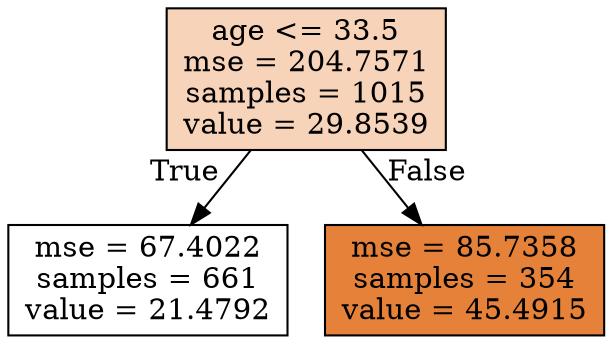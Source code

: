 digraph Tree {
node [shape=box, style="filled", color="black"] ;
graph [ranksep=equally, splines=polyline] ;
0 [label="age <= 33.5\nmse = 204.7571\nsamples = 1015\nvalue = 29.8539", fillcolor="#e5813959"] ;
1 [label="mse = 67.4022\nsamples = 661\nvalue = 21.4792", fillcolor="#e5813900"] ;
0 -> 1 [labeldistance=2.5, labelangle=45, headlabel="True"] ;
2 [label="mse = 85.7358\nsamples = 354\nvalue = 45.4915", fillcolor="#e58139ff"] ;
0 -> 2 [labeldistance=2.5, labelangle=-45, headlabel="False"] ;
{rank=same ; 0} ;
{rank=same ; 1; 2} ;
}